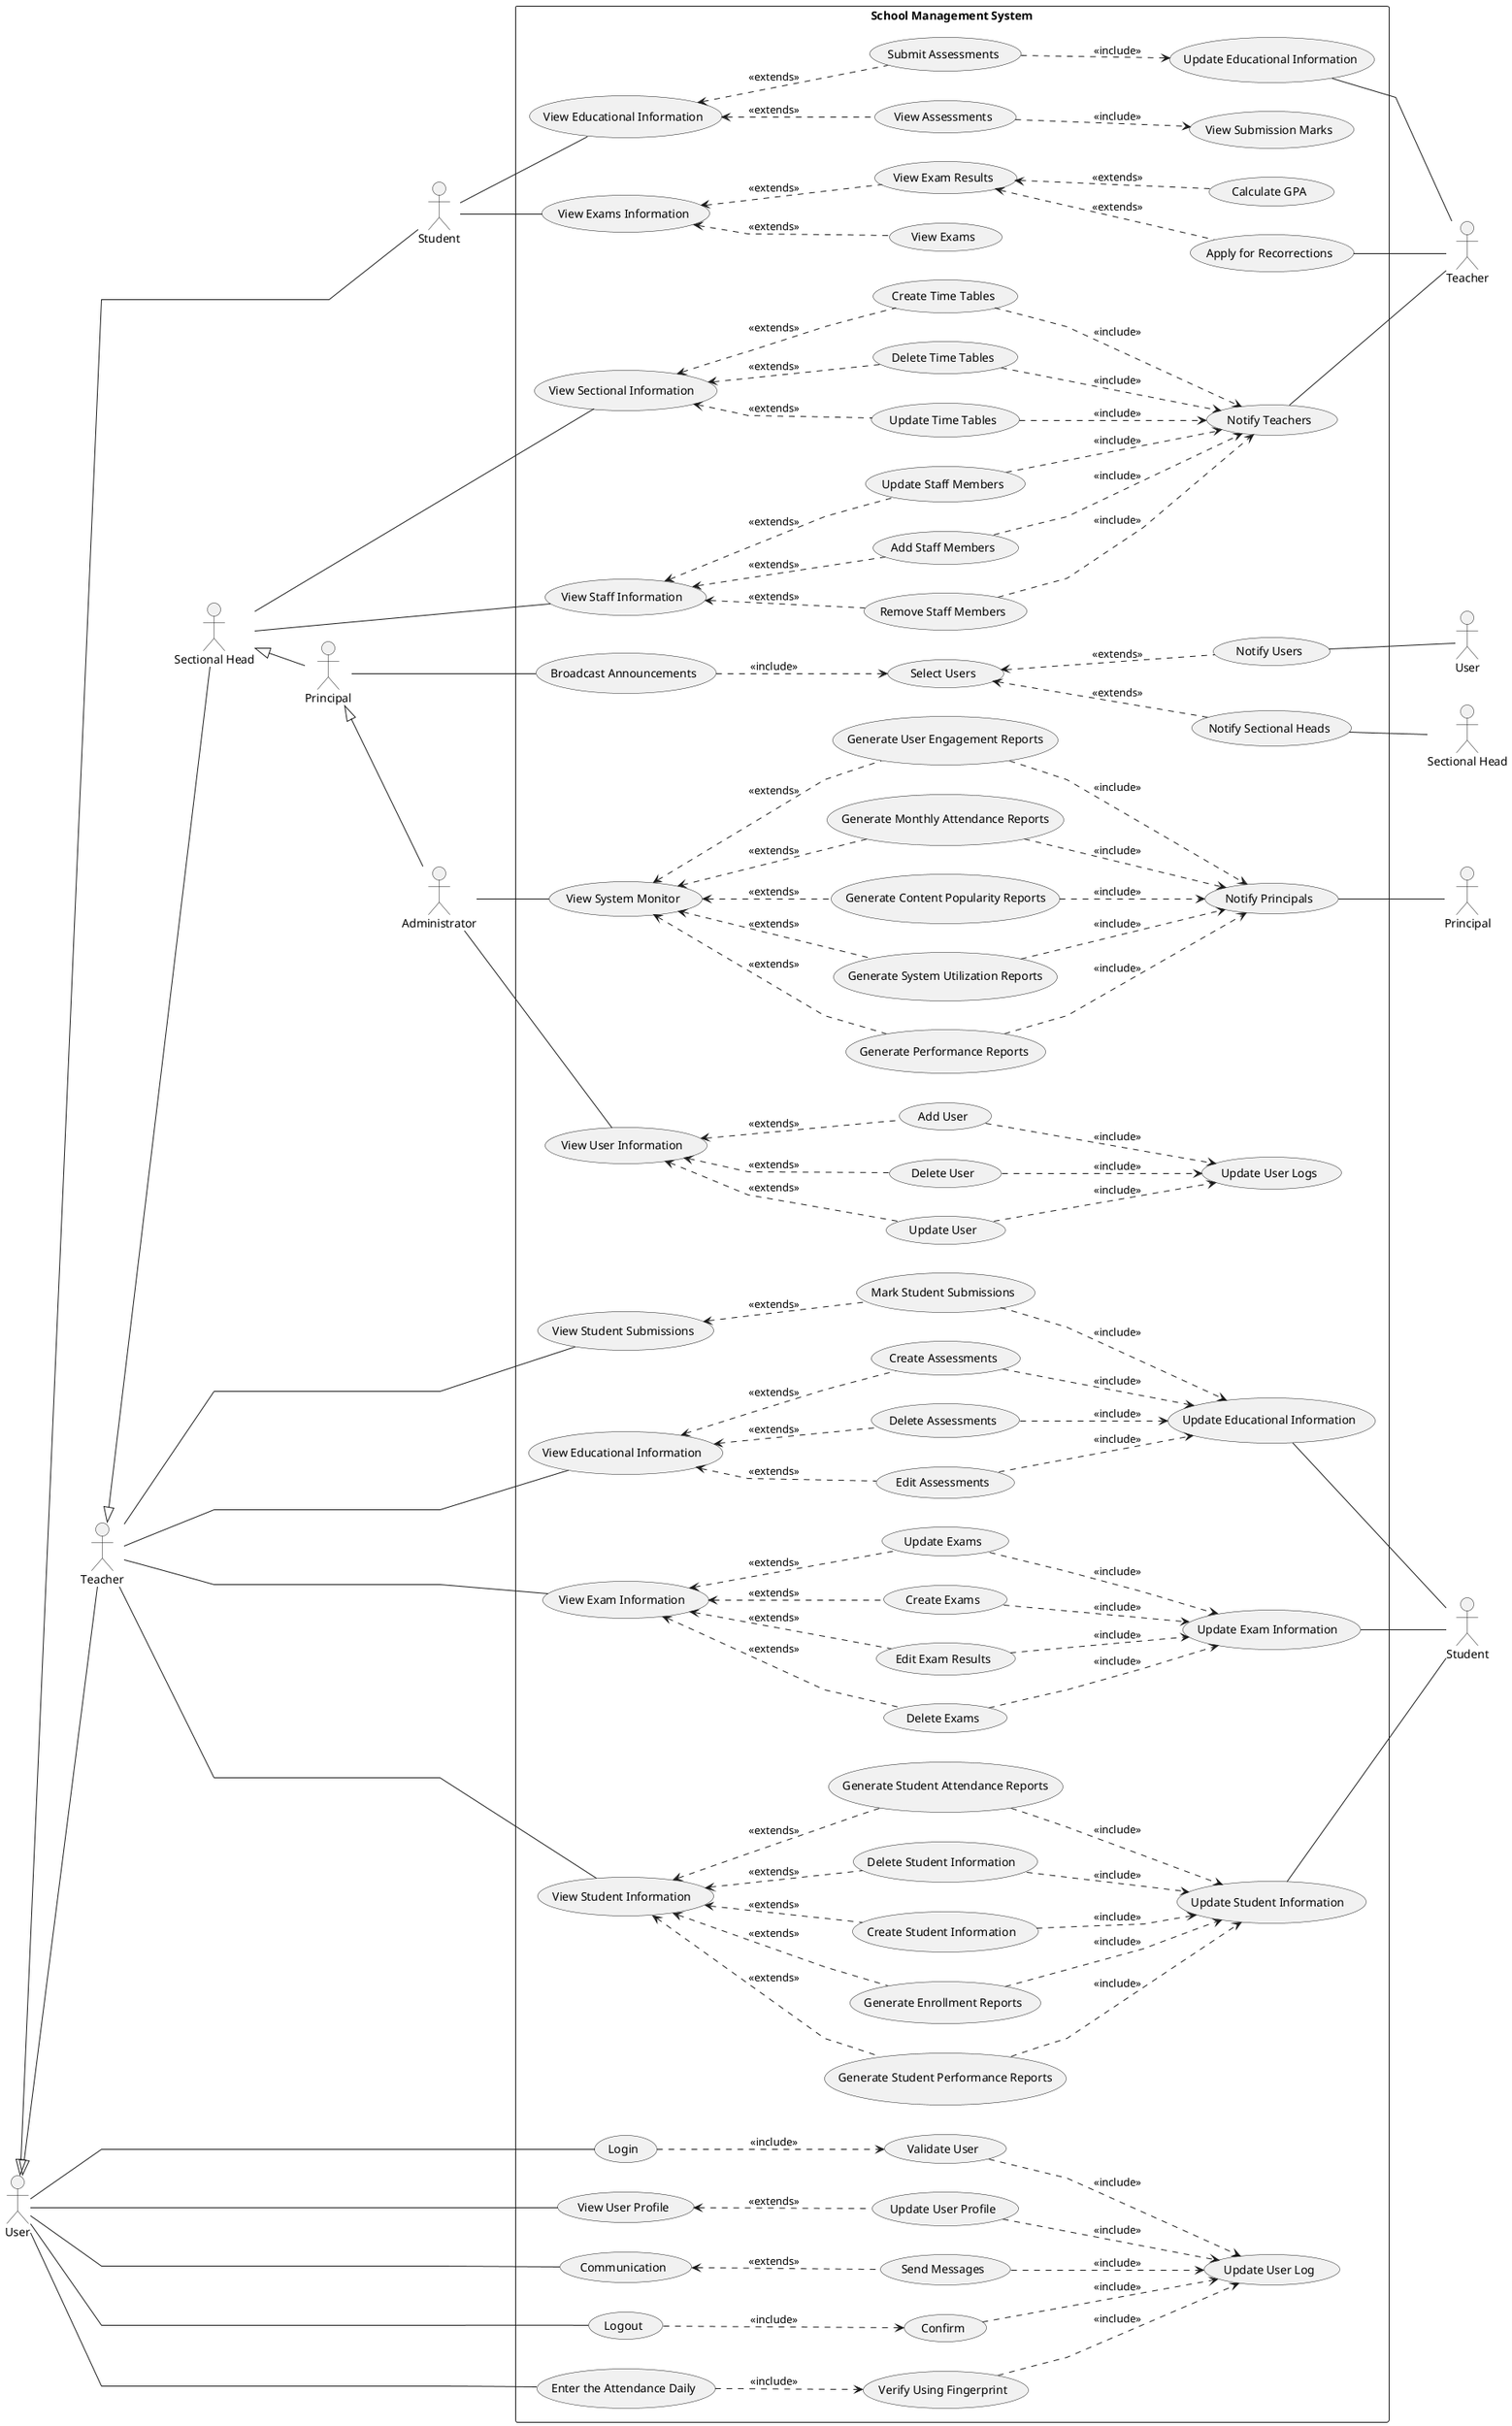 @startuml School Management System

left to right direction
skinparam linetype polyline

actor "User" as U
actor "User" as UR
actor "Student" as S
actor "Student" as SR
actor "Teacher" as T
actor "Teacher" as TR
actor "Sectional Head" as SH
actor "Sectional Head" as SHR
actor "Principal" as P
actor "Principal" as PR
actor "Administrator" as A

U <|-- S
U <|-- T
T <|-- SH
SH <|-- P
P <|-- A

rectangle "School Management System" {
        U -- (Enter the Attendance Daily)
        (Enter the Attendance Daily) ..> (Verify Using Fingerprint) : <<include>>
        (Verify Using Fingerprint) ..> (Update User Log) : <<include>>

        U -- (Login)
        (Login) ..> (Validate User) : <<include>>
        (Validate User) ..> (Update User Log) : <<include>>

        U -- (View User Profile)
        (View User Profile) <.. (Update User Profile) : <<extends>>
        (Update User Profile) ..> (Update User Log) : <<include>>

        U -- (Communication)
        (Communication) <.. (Send Messages) : <<extends>>
        (Send Messages) ..> (Update User Log) : <<include>>

        U -- (Logout)
        (Logout) ..> (Confirm) : <<include>>
        (Confirm) ..> (Update User Log) : <<include>>

        (Notify Users) -- UR

        S -- (View Educational Information)
        (View Educational Information) <.. (Submit Assessments) : <<extends>>
        (View Educational Information) <.. (View Assessments) : <<extends>>

        (Submit Assessments) ..> (Update Educational Information) : <<include>>
        (View Assessments) ..> (View Submission Marks) : <<include>>

        S -- (View Exams Information)
        (View Exams Information) <.. (View Exams) : <<extends>>
        (View Exams Information) <.. (View Exam Results) : <<extends>>
        (View Exam Results) <.. (Apply for Recorrections) : <<extends>>
        (View Exam Results) <.. (Calculate GPA) : <<extends>>

        (Update Student Information ) -- SR
        (Update Educational Information ) -- SR
        (Update Exam Information ) -- SR

        T -- (View Student Information )
        (View Student Information ) <.. (Create Student Information ) : <<extends>>
        (View Student Information ) <.. (Delete Student Information ) : <<extends>>
        (View Student Information ) <.. (Generate Student Attendance Reports) : <<extends>>
        (View Student Information ) <.. (Generate Student Performance Reports) : <<extends>>
        (View Student Information ) <.. (Generate Enrollment Reports) : <<extends>>

        (Create Student Information ) ..> (Update Student Information ) : <<include>>
        (Delete Student Information ) ..> (Update Student Information ) : <<include>>
        (Generate Student Attendance Reports) ..> (Update Student Information ) : <<include>>
        (Generate Student Performance Reports) ..> (Update Student Information ) : <<include>>
        (Generate Enrollment Reports) ..> (Update Student Information ): <<include>>

        T -- (View Educational Information )
        (View Educational Information ) <.. (Create Assessments) : <<extends>>
        (View Educational Information ) <.. (Edit Assessments) : <<extends>>
        (View Educational Information ) <.. (Delete Assessments) : <<extends>>

        T -- (View Student Submissions)
        (View Student Submissions) <.. (Mark Student Submissions) : <<extends>>

        (Create Assessments) ..> (Update Educational Information ): <<include>>
        (Edit Assessments) ..> (Update Educational Information ): <<include>>
        (Delete Assessments) ..> (Update Educational Information ): <<include>>
        (Mark Student Submissions) ..> (Update Educational Information ) : <<include>>

        T -- (View Exam Information )
        (View Exam Information ) <.. (Create Exams) : <<extends>>
        (View Exam Information ) <.. (Update Exams) : <<extends>>
        (View Exam Information ) <.. (Delete Exams) : <<extends>>
        (View Exam Information ) <.. (Edit Exam Results) : <<extends>>

        (Create Exams) ..> (Update Exam Information ) : <<include>>
        (Update Exams) ..> (Update Exam Information ) : <<include>>
        (Delete Exams) ..> (Update Exam Information ) : <<include>>
        (Edit Exam Results) ..> (Update Exam Information ) : <<include>>

        (Update Educational Information) -- TR
        (Apply for Recorrections) -- TR
        (Notify Teachers) -- TR

        SH -- (View Staff Information )
        (View Staff Information ) <.. (Add Staff Members) : <<extends>>
        (View Staff Information ) <.. (Update Staff Members) : <<extends>>
        (View Staff Information ) <.. (Remove Staff Members) : <<extends>>
        
        SH -- (View Sectional Information )
        (View Sectional Information ) <.. (Create Time Tables) : <<extends>>
        (View Sectional Information ) <.. (Update Time Tables) : <<extends>>
        (View Sectional Information ) <.. (Delete Time Tables) : <<extends>>

        (Notify Sectional Heads) -- SHR

        (Add Staff Members) ..> (Notify Teachers) : <<include>>
        (Update Staff Members) ..> (Notify Teachers) : <<include>>
        (Remove Staff Members) ..> (Notify Teachers) : <<include>>
        (Create Time Tables) ..> (Notify Teachers): <<include>>
        (Update Time Tables) ..> (Notify Teachers) : <<include>>
        (Delete Time Tables) ..> (Notify Teachers) : <<include>>

        P -- (Broadcast Announcements)
        (Broadcast Announcements) ..> (Select Users) : <<include>>

        (Select Users) <.. (Notify Users) : <<extends>>
        (Select Users) <.. (Notify Sectional Heads) : <<extends>>

        (Notify Principals) -- PR

        A -- (View User Information )
        (View User Information ) <.. (Add User) : <<extends>>
        (View User Information ) <.. (Update User) : <<extends>>
        (View User Information ) <.. (Delete User) : <<extends>>

        (Add User) ..> (Update User Logs) : <<include>>
        (Update User) ..> (Update User Logs) : <<include>>
        (Delete User) ..> (Update User Logs) : <<include>>

        A -- (View System Monitor)
        (View System Monitor) <.. (Generate User Engagement Reports) : <<extends>>
        (View System Monitor) <.. (Generate Performance Reports) : <<extends>>
        (View System Monitor) <.. (Generate System Utilization Reports) : <<extends>>
        (View System Monitor) <.. (Generate Content Popularity Reports) : <<extends>>
        (View System Monitor) <.. (Generate Monthly Attendance Reports) : <<extends>>

        (Generate User Engagement Reports) ..> (Notify Principals) : <<include>>
        (Generate Performance Reports) ..> (Notify Principals) : <<include>>
        (Generate System Utilization Reports) ..> (Notify Principals) : <<include>>
        (Generate Content Popularity Reports) ..> (Notify Principals) : <<include>>
        (Generate Monthly Attendance Reports) ..> (Notify Principals) : <<include>>
}

@enduml